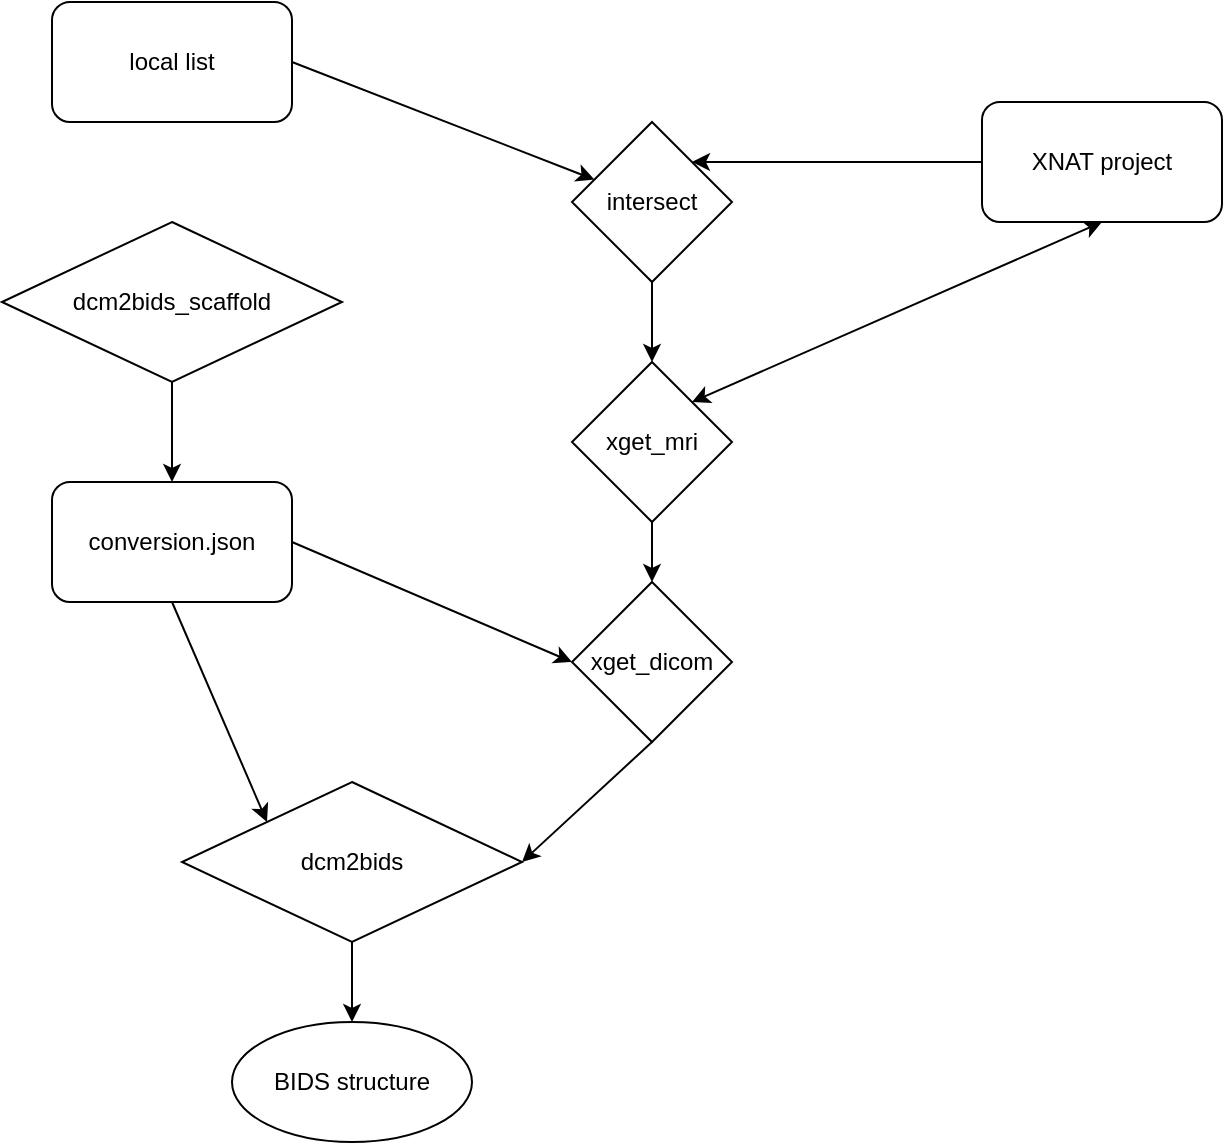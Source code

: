 <mxfile version="20.7.4" type="github">
  <diagram id="JMxI6YPBMFSktoFYe_u4" name="Page-1">
    <mxGraphModel dx="1434" dy="769" grid="1" gridSize="10" guides="1" tooltips="1" connect="1" arrows="1" fold="1" page="1" pageScale="1" pageWidth="850" pageHeight="1100" math="0" shadow="0">
      <root>
        <mxCell id="0" />
        <mxCell id="1" parent="0" />
        <mxCell id="4JsldEnueWd_sYVm8CYB-1" value="XNAT project" style="rounded=1;whiteSpace=wrap;html=1;" parent="1" vertex="1">
          <mxGeometry x="550" y="120" width="120" height="60" as="geometry" />
        </mxCell>
        <mxCell id="4JsldEnueWd_sYVm8CYB-2" value="&lt;div&gt;local list&lt;/div&gt;" style="rounded=1;whiteSpace=wrap;html=1;" parent="1" vertex="1">
          <mxGeometry x="85" y="70" width="120" height="60" as="geometry" />
        </mxCell>
        <mxCell id="4JsldEnueWd_sYVm8CYB-3" value="" style="endArrow=classic;html=1;rounded=0;exitX=1;exitY=0.5;exitDx=0;exitDy=0;" parent="1" source="4JsldEnueWd_sYVm8CYB-2" target="4JsldEnueWd_sYVm8CYB-4" edge="1">
          <mxGeometry width="50" height="50" relative="1" as="geometry">
            <mxPoint x="400" y="430" as="sourcePoint" />
            <mxPoint x="310" y="150" as="targetPoint" />
          </mxGeometry>
        </mxCell>
        <mxCell id="4JsldEnueWd_sYVm8CYB-15" value="" style="edgeStyle=orthogonalEdgeStyle;rounded=0;orthogonalLoop=1;jettySize=auto;html=1;" parent="1" source="4JsldEnueWd_sYVm8CYB-4" target="4JsldEnueWd_sYVm8CYB-14" edge="1">
          <mxGeometry relative="1" as="geometry" />
        </mxCell>
        <mxCell id="4JsldEnueWd_sYVm8CYB-4" value="intersect" style="rhombus;whiteSpace=wrap;html=1;" parent="1" vertex="1">
          <mxGeometry x="345" y="130" width="80" height="80" as="geometry" />
        </mxCell>
        <mxCell id="4JsldEnueWd_sYVm8CYB-5" value="" style="endArrow=classic;html=1;rounded=0;exitX=0;exitY=0.5;exitDx=0;exitDy=0;entryX=1;entryY=0;entryDx=0;entryDy=0;" parent="1" source="4JsldEnueWd_sYVm8CYB-1" target="4JsldEnueWd_sYVm8CYB-4" edge="1">
          <mxGeometry width="50" height="50" relative="1" as="geometry">
            <mxPoint x="400" y="460" as="sourcePoint" />
            <mxPoint x="450" y="410" as="targetPoint" />
          </mxGeometry>
        </mxCell>
        <mxCell id="4JsldEnueWd_sYVm8CYB-11" value="" style="edgeStyle=orthogonalEdgeStyle;rounded=0;orthogonalLoop=1;jettySize=auto;html=1;entryX=0.5;entryY=0;entryDx=0;entryDy=0;" parent="1" source="4JsldEnueWd_sYVm8CYB-7" target="boSdLwvIVOYV6A32Th4x-1" edge="1">
          <mxGeometry relative="1" as="geometry">
            <mxPoint x="145" y="300" as="targetPoint" />
          </mxGeometry>
        </mxCell>
        <mxCell id="4JsldEnueWd_sYVm8CYB-7" value="dcm2bids_scaffold" style="rhombus;whiteSpace=wrap;html=1;" parent="1" vertex="1">
          <mxGeometry x="60" y="180" width="170" height="80" as="geometry" />
        </mxCell>
        <mxCell id="4JsldEnueWd_sYVm8CYB-19" value="" style="edgeStyle=orthogonalEdgeStyle;rounded=0;orthogonalLoop=1;jettySize=auto;html=1;" parent="1" source="4JsldEnueWd_sYVm8CYB-14" target="4JsldEnueWd_sYVm8CYB-18" edge="1">
          <mxGeometry relative="1" as="geometry" />
        </mxCell>
        <mxCell id="4JsldEnueWd_sYVm8CYB-14" value="xget_mri" style="rhombus;whiteSpace=wrap;html=1;" parent="1" vertex="1">
          <mxGeometry x="345" y="250" width="80" height="80" as="geometry" />
        </mxCell>
        <mxCell id="4JsldEnueWd_sYVm8CYB-17" value="" style="endArrow=classic;startArrow=classic;html=1;rounded=0;entryX=0.5;entryY=1;entryDx=0;entryDy=0;exitX=1;exitY=0;exitDx=0;exitDy=0;" parent="1" source="4JsldEnueWd_sYVm8CYB-14" target="4JsldEnueWd_sYVm8CYB-1" edge="1">
          <mxGeometry width="50" height="50" relative="1" as="geometry">
            <mxPoint x="400" y="460" as="sourcePoint" />
            <mxPoint x="450" y="410" as="targetPoint" />
          </mxGeometry>
        </mxCell>
        <mxCell id="4JsldEnueWd_sYVm8CYB-18" value="xget_dicom" style="rhombus;whiteSpace=wrap;html=1;" parent="1" vertex="1">
          <mxGeometry x="345" y="360" width="80" height="80" as="geometry" />
        </mxCell>
        <mxCell id="4JsldEnueWd_sYVm8CYB-20" value="" style="endArrow=classic;html=1;rounded=0;entryX=0;entryY=0.5;entryDx=0;entryDy=0;exitX=1;exitY=0.5;exitDx=0;exitDy=0;" parent="1" source="boSdLwvIVOYV6A32Th4x-1" target="4JsldEnueWd_sYVm8CYB-18" edge="1">
          <mxGeometry width="50" height="50" relative="1" as="geometry">
            <mxPoint x="187.5" y="360" as="sourcePoint" />
            <mxPoint x="450" y="410" as="targetPoint" />
          </mxGeometry>
        </mxCell>
        <mxCell id="4JsldEnueWd_sYVm8CYB-29" value="" style="edgeStyle=orthogonalEdgeStyle;rounded=0;orthogonalLoop=1;jettySize=auto;html=1;" parent="1" source="4JsldEnueWd_sYVm8CYB-24" target="4JsldEnueWd_sYVm8CYB-28" edge="1">
          <mxGeometry relative="1" as="geometry" />
        </mxCell>
        <mxCell id="4JsldEnueWd_sYVm8CYB-24" value="dcm2bids" style="rhombus;whiteSpace=wrap;html=1;" parent="1" vertex="1">
          <mxGeometry x="150" y="460" width="170" height="80" as="geometry" />
        </mxCell>
        <mxCell id="4JsldEnueWd_sYVm8CYB-26" value="" style="endArrow=classic;html=1;rounded=0;exitX=0.5;exitY=1;exitDx=0;exitDy=0;entryX=1;entryY=0.5;entryDx=0;entryDy=0;" parent="1" source="4JsldEnueWd_sYVm8CYB-18" target="4JsldEnueWd_sYVm8CYB-24" edge="1">
          <mxGeometry width="50" height="50" relative="1" as="geometry">
            <mxPoint x="400" y="460" as="sourcePoint" />
            <mxPoint x="450" y="410" as="targetPoint" />
          </mxGeometry>
        </mxCell>
        <mxCell id="4JsldEnueWd_sYVm8CYB-27" value="" style="endArrow=classic;html=1;rounded=0;entryX=0;entryY=0;entryDx=0;entryDy=0;exitX=0.5;exitY=1;exitDx=0;exitDy=0;" parent="1" source="boSdLwvIVOYV6A32Th4x-1" target="4JsldEnueWd_sYVm8CYB-24" edge="1">
          <mxGeometry width="50" height="50" relative="1" as="geometry">
            <mxPoint x="145" y="380" as="sourcePoint" />
            <mxPoint x="450" y="410" as="targetPoint" />
          </mxGeometry>
        </mxCell>
        <mxCell id="4JsldEnueWd_sYVm8CYB-28" value="BIDS structure" style="ellipse;whiteSpace=wrap;html=1;" parent="1" vertex="1">
          <mxGeometry x="175" y="580" width="120" height="60" as="geometry" />
        </mxCell>
        <mxCell id="boSdLwvIVOYV6A32Th4x-1" value="&lt;div&gt;conversion.json&lt;/div&gt;" style="rounded=1;whiteSpace=wrap;html=1;" vertex="1" parent="1">
          <mxGeometry x="85" y="310" width="120" height="60" as="geometry" />
        </mxCell>
      </root>
    </mxGraphModel>
  </diagram>
</mxfile>
